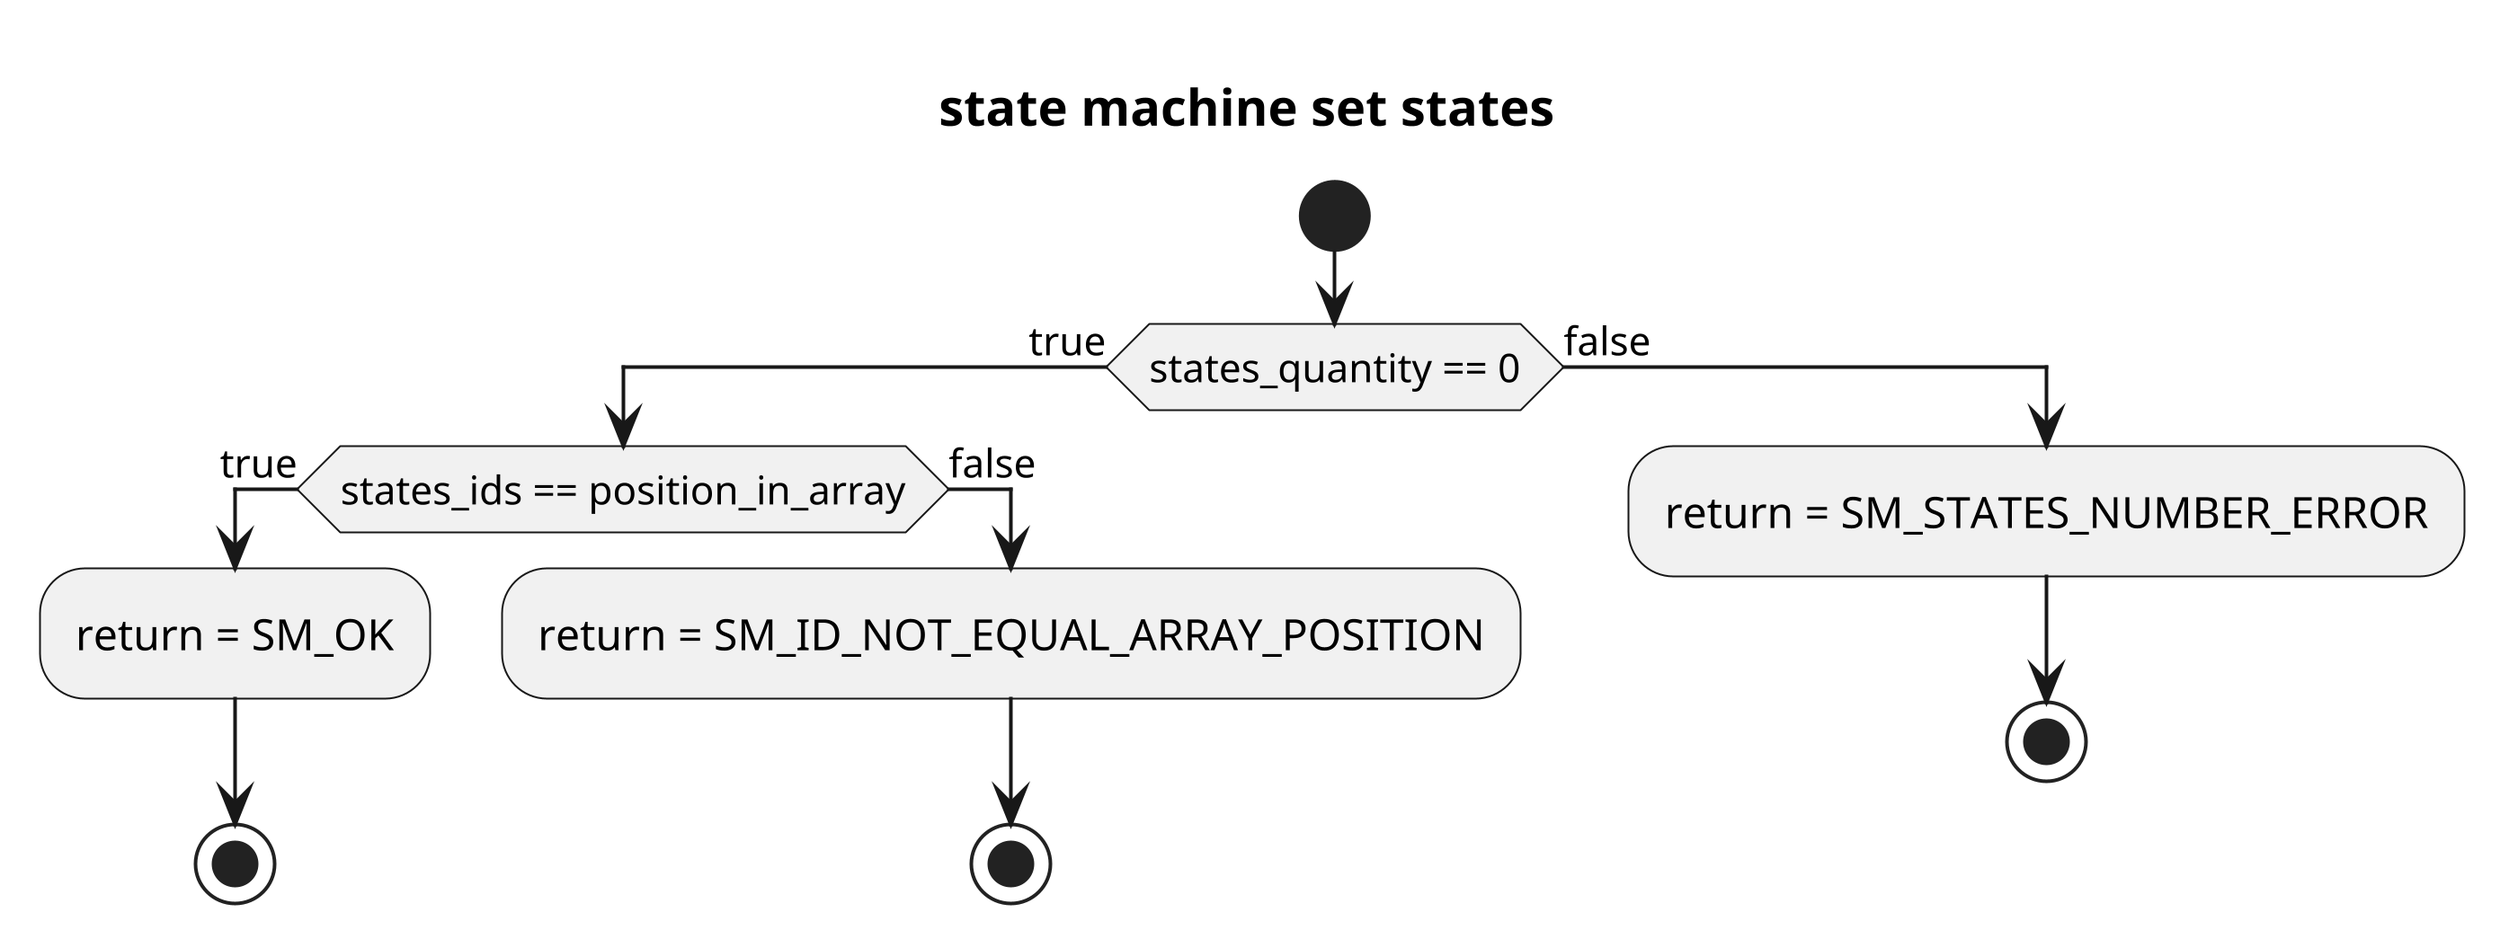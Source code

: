 @startuml
scale 1920 width
scale 1080 height 
title state machine set states
start

if (states_quantity == 0) then (true)
    if (states_ids == position_in_array) then (true)
        :return = SM_OK;
        stop
    else (false)
        :return = SM_ID_NOT_EQUAL_ARRAY_POSITION;
        stop
    endif
else  (false)
    :return = SM_STATES_NUMBER_ERROR;
    stop
endif


@enduml
